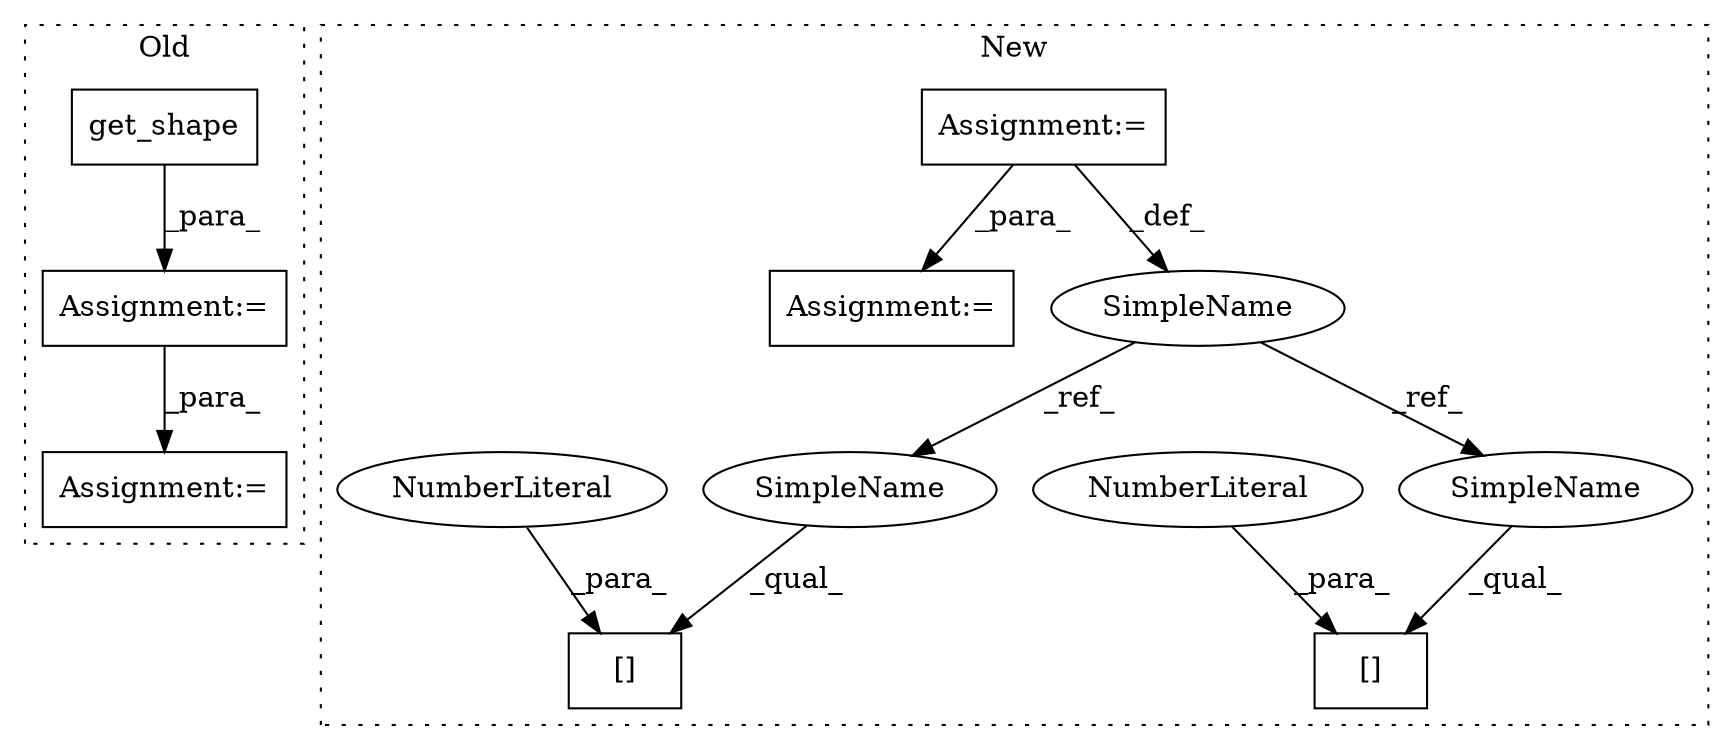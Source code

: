 digraph G {
subgraph cluster0 {
1 [label="get_shape" a="32" s="3806" l="11" shape="box"];
3 [label="Assignment:=" a="7" s="4144" l="1" shape="box"];
6 [label="Assignment:=" a="7" s="3836" l="1" shape="box"];
label = "Old";
style="dotted";
}
subgraph cluster1 {
2 [label="[]" a="2" s="3800,3807" l="6,1" shape="box"];
4 [label="Assignment:=" a="7" s="3771" l="1" shape="box"];
5 [label="Assignment:=" a="7" s="3792" l="1" shape="box"];
7 [label="[]" a="2" s="3830,3837" l="6,1" shape="box"];
8 [label="NumberLiteral" a="34" s="3836" l="1" shape="ellipse"];
9 [label="NumberLiteral" a="34" s="3806" l="1" shape="ellipse"];
10 [label="SimpleName" a="42" s="3766" l="5" shape="ellipse"];
11 [label="SimpleName" a="42" s="3830" l="5" shape="ellipse"];
12 [label="SimpleName" a="42" s="3800" l="5" shape="ellipse"];
label = "New";
style="dotted";
}
1 -> 6 [label="_para_"];
4 -> 10 [label="_def_"];
4 -> 5 [label="_para_"];
6 -> 3 [label="_para_"];
8 -> 7 [label="_para_"];
9 -> 2 [label="_para_"];
10 -> 11 [label="_ref_"];
10 -> 12 [label="_ref_"];
11 -> 7 [label="_qual_"];
12 -> 2 [label="_qual_"];
}